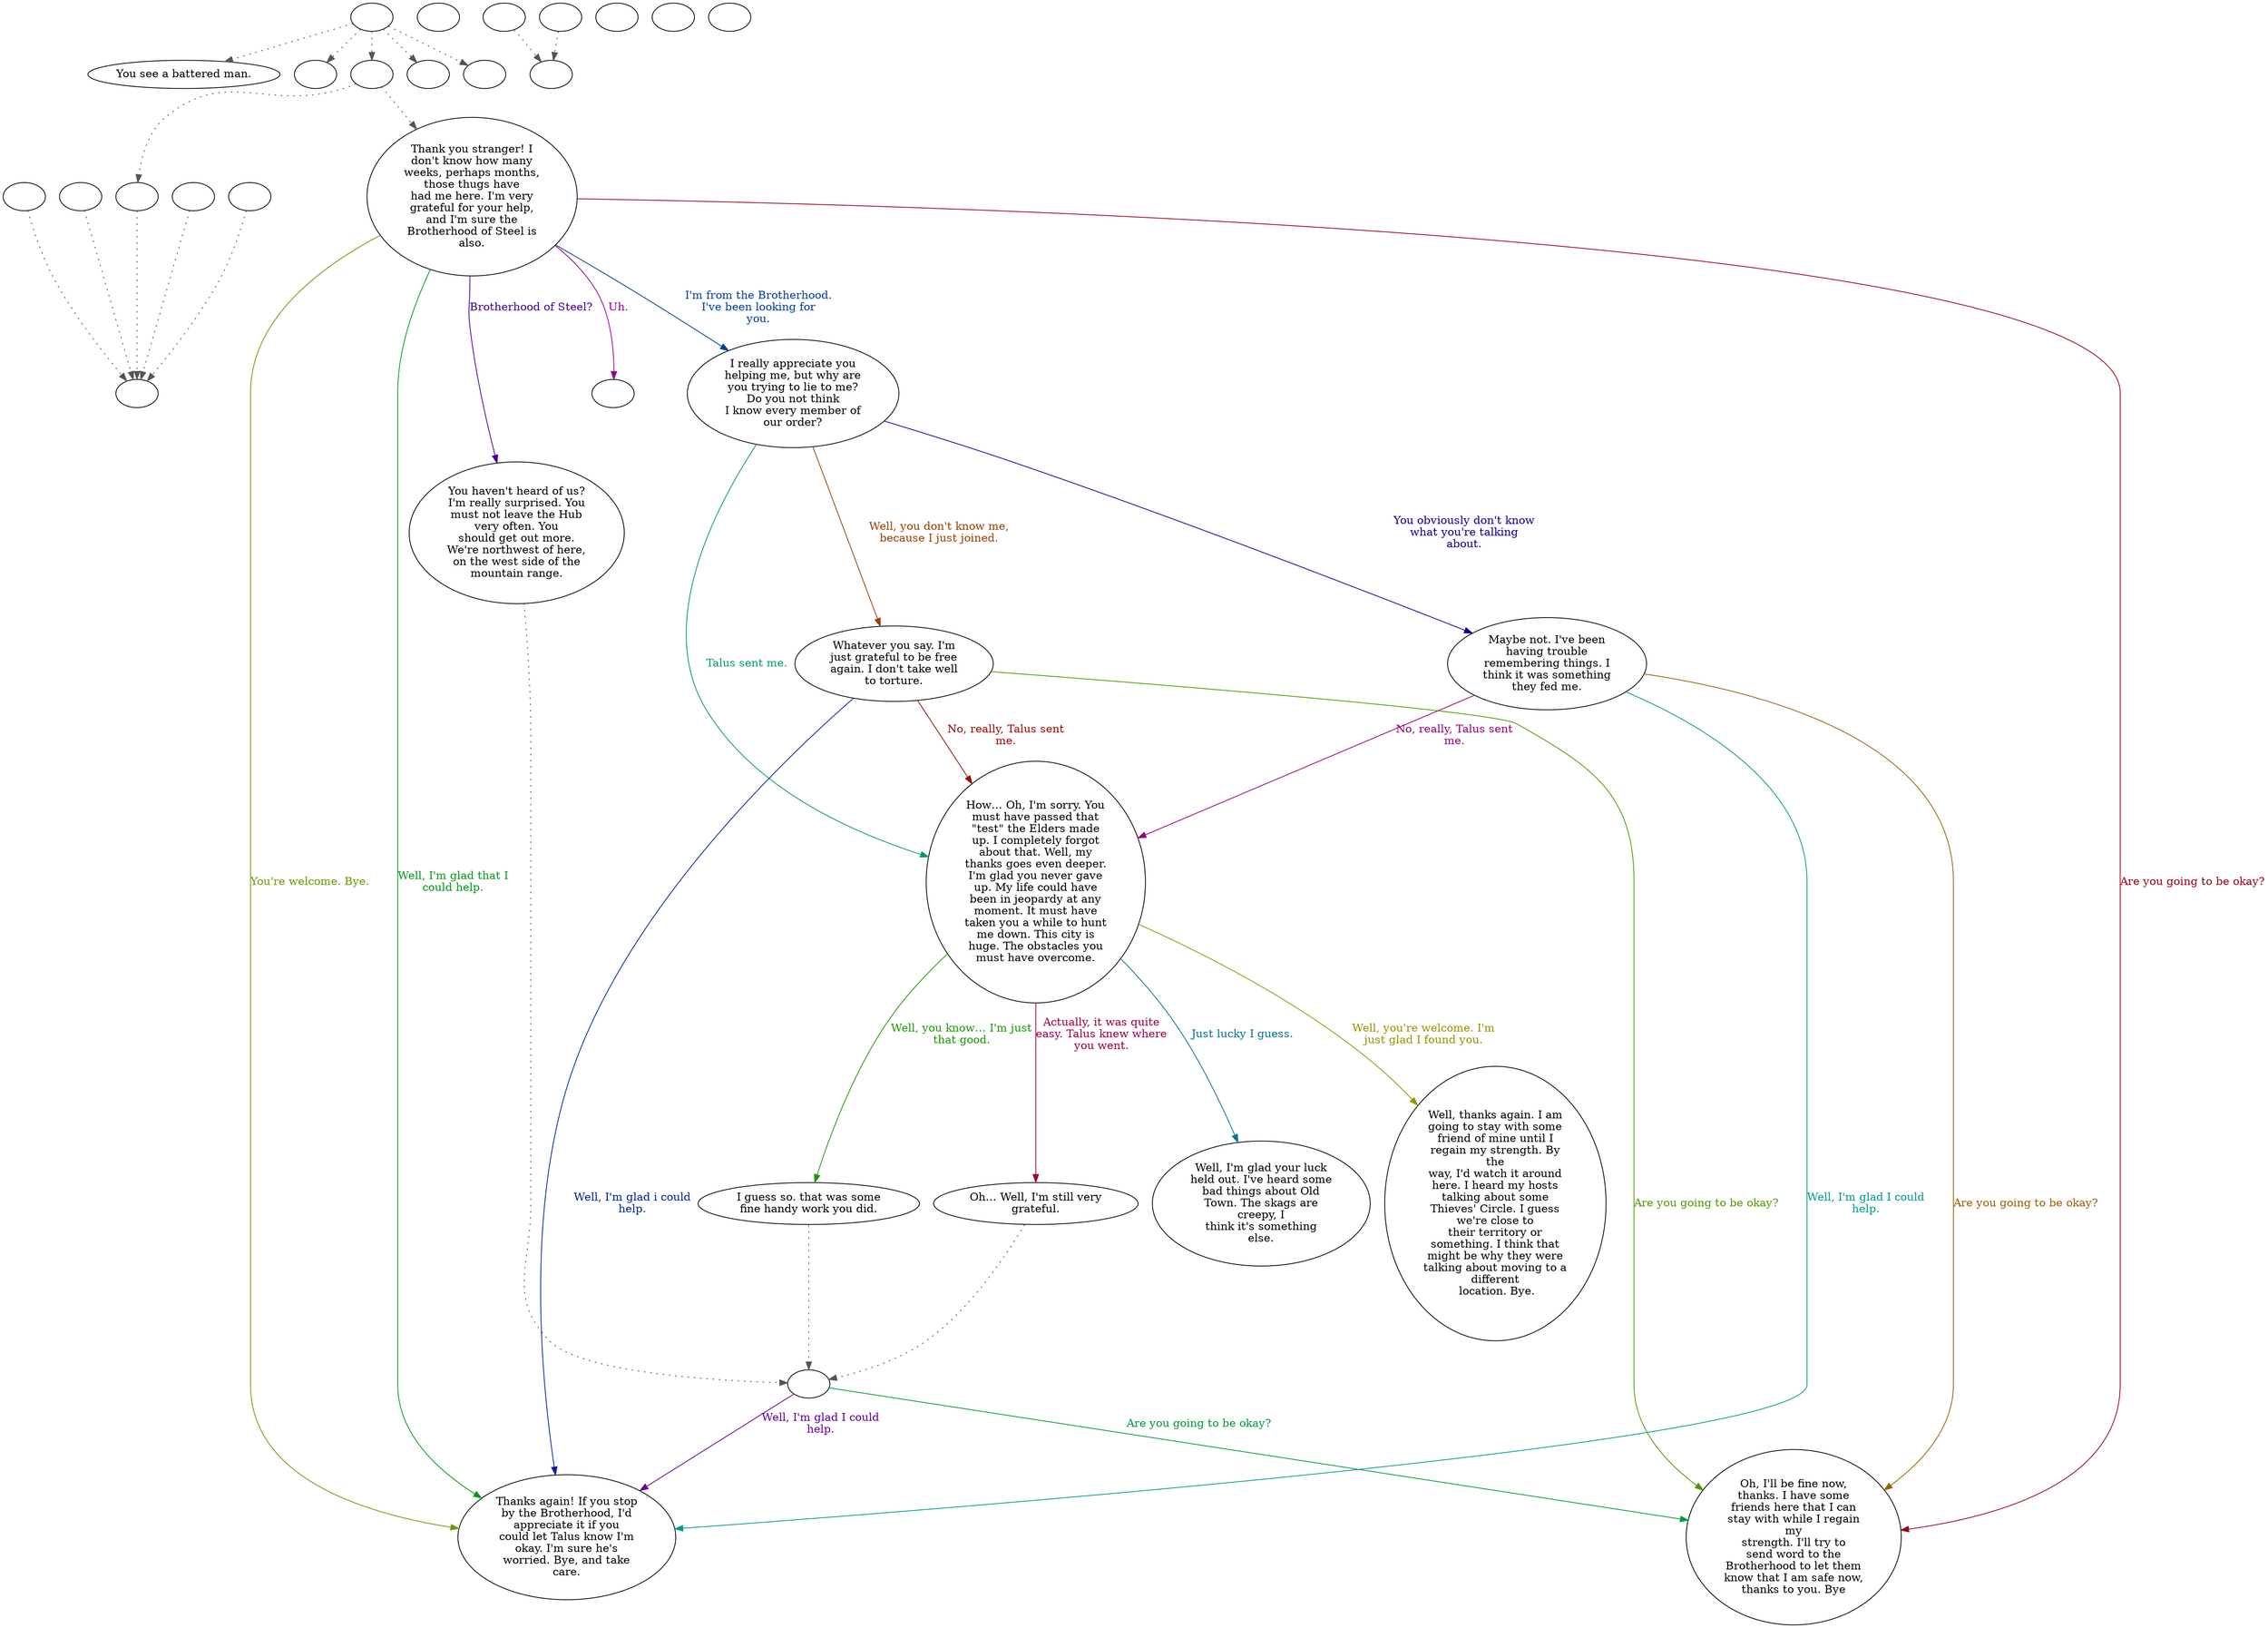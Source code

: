 digraph MISSBRO {
  "start" [style=filled       fillcolor="#FFFFFF"       color="#000000"]
  "start" -> "look_at_p_proc" [style=dotted color="#555555"]
  "start" -> "pickup_p_proc" [style=dotted color="#555555"]
  "start" -> "talk_p_proc" [style=dotted color="#555555"]
  "start" -> "critter_p_proc" [style=dotted color="#555555"]
  "start" -> "destroy_p_proc" [style=dotted color="#555555"]
  "start" [label=""]
  "combat" [style=filled       fillcolor="#FFFFFF"       color="#000000"]
  "combat" [label=""]
  "critter_p_proc" [style=filled       fillcolor="#FFFFFF"       color="#000000"]
  "critter_p_proc" [label=""]
  "pickup_p_proc" [style=filled       fillcolor="#FFFFFF"       color="#000000"]
  "pickup_p_proc" [label=""]
  "talk_p_proc" [style=filled       fillcolor="#FFFFFF"       color="#000000"]
  "talk_p_proc" -> "get_reaction" [style=dotted color="#555555"]
  "talk_p_proc" -> "Brother00" [style=dotted color="#555555"]
  "talk_p_proc" [label=""]
  "destroy_p_proc" [style=filled       fillcolor="#FFFFFF"       color="#000000"]
  "destroy_p_proc" [label=""]
  "look_at_p_proc" [style=filled       fillcolor="#FFFFFF"       color="#000000"]
  "look_at_p_proc" [label="You see a battered man."]
  "Brother00" [style=filled       fillcolor="#FFFFFF"       color="#000000"]
  "Brother00" [label="Thank you stranger! I\ndon't know how many\nweeks, perhaps months,\nthose thugs have\nhad me here. I'm very\ngrateful for your help,\nand I'm sure the\nBrotherhood of Steel is\nalso."]
  "Brother00" -> "Brother01" [label="Brotherhood of Steel?" color="#460099" fontcolor="#460099"]
  "Brother00" -> "Brother03" [label="Well, I'm glad that I\ncould help." color="#009919" fontcolor="#009919"]
  "Brother00" -> "Brother04" [label="Are you going to be okay?" color="#990014" fontcolor="#990014"]
  "Brother00" -> "Brother02" [label="I'm from the Brotherhood.\nI've been looking for\nyou." color="#004099" fontcolor="#004099"]
  "Brother00" -> "Brother03" [label="You're welcome. Bye." color="#6D9900" fontcolor="#6D9900"]
  "Brother00" -> "BrotherEnd" [label="Uh." color="#980099" fontcolor="#980099"]
  "Brother01" [style=filled       fillcolor="#FFFFFF"       color="#000000"]
  "Brother01" -> "Brother08" [style=dotted color="#555555"]
  "Brother01" [label="You haven't heard of us?\nI'm really surprised. You\nmust not leave the Hub\nvery often. You\nshould get out more.\nWe're northwest of here,\non the west side of the\nmountain range."]
  "Brother02" [style=filled       fillcolor="#FFFFFF"       color="#000000"]
  "Brother02" [label="I really appreciate you\nhelping me, but why are\nyou trying to lie to me?\nDo you not think\nI know every member of\nour order?"]
  "Brother02" -> "Brother05" [label="Talus sent me." color="#00996C" fontcolor="#00996C"]
  "Brother02" -> "Brother11" [label="Well, you don't know me,\nbecause I just joined." color="#993F00" fontcolor="#993F00"]
  "Brother02" -> "Brother12" [label="You obviously don't know\nwhat you're talking\nabout." color="#120099" fontcolor="#120099"]
  "Brother03" [style=filled       fillcolor="#FFFFFF"       color="#000000"]
  "Brother03" [label="Thanks again! If you stop\nby the Brotherhood, I'd\nappreciate it if you\ncould let Talus know I'm\nokay. I'm sure he's\nworried. Bye, and take\ncare."]
  "Brother04" [style=filled       fillcolor="#FFFFFF"       color="#000000"]
  "Brother04" [label="Oh, I'll be fine now,\nthanks. I have some\nfriends here that I can\nstay with while I regain\nmy\nstrength. I'll try to\nsend word to the\nBrotherhood to let them\nknow that I am safe now,\nthanks to you. Bye"]
  "Brother05" [style=filled       fillcolor="#FFFFFF"       color="#000000"]
  "Brother05" [label="How… Oh, I'm sorry. You\nmust have passed that\n\"test\" the Elders made\nup. I completely forgot\nabout that. Well, my\nthanks goes even deeper.\nI'm glad you never gave\nup. My life could have\nbeen in jeopardy at any\nmoment. It must have\ntaken you a while to hunt\nme down. This city is\nhuge. The obstacles you\nmust have overcome."]
  "Brother05" -> "Brother07" [label="Well, you know… I'm just\nthat good." color="#1A9900" fontcolor="#1A9900"]
  "Brother05" -> "Brother06" [label="Actually, it was quite\neasy. Talus knew where\nyou went." color="#990047" fontcolor="#990047"]
  "Brother05" -> "Brother10" [label="Just lucky I guess." color="#007499" fontcolor="#007499"]
  "Brother05" -> "Brother09" [label="Well, you're welcome. I'm\njust glad I found you." color="#999200" fontcolor="#999200"]
  "Brother06" [style=filled       fillcolor="#FFFFFF"       color="#000000"]
  "Brother06" -> "Brother08" [style=dotted color="#555555"]
  "Brother06" [label="Oh… Well, I'm still very\ngrateful."]
  "Brother07" [style=filled       fillcolor="#FFFFFF"       color="#000000"]
  "Brother07" -> "Brother08" [style=dotted color="#555555"]
  "Brother07" [label="I guess so. that was some\nfine handy work you did."]
  "Brother08" [style=filled       fillcolor="#FFFFFF"       color="#000000"]
  "Brother08" [label=""]
  "Brother08" -> "Brother03" [label="Well, I'm glad I could\nhelp." color="#650099" fontcolor="#650099"]
  "Brother08" -> "Brother04" [label="Are you going to be okay?" color="#009939" fontcolor="#009939"]
  "Brother09" [style=filled       fillcolor="#FFFFFF"       color="#000000"]
  "Brother09" [label="Well, thanks again. I am\ngoing to stay with some\nfriend of mine until I\nregain my strength. By\nthe\nway, I'd watch it around\nhere. I heard my hosts\ntalking about some\nThieves' Circle. I guess\nwe're close to\ntheir territory or\nsomething. I think that\nmight be why they were\ntalking about moving to a\ndifferent\n location. Bye."]
  "Brother10" [style=filled       fillcolor="#FFFFFF"       color="#000000"]
  "Brother10" [label="Well, I'm glad your luck\nheld out. I've heard some\nbad things about Old\nTown. The skags are\ncreepy, I\nthink it's something\nelse."]
  "Brother11" [style=filled       fillcolor="#FFFFFF"       color="#000000"]
  "Brother11" [label="Whatever you say. I'm\njust grateful to be free\nagain. I don't take well\nto torture."]
  "Brother11" -> "Brother05" [label="No, really, Talus sent\nme." color="#990C00" fontcolor="#990C00"]
  "Brother11" -> "Brother03" [label="Well, I'm glad i could\nhelp." color="#002199" fontcolor="#002199"]
  "Brother11" -> "Brother04" [label="Are you going to be okay?" color="#4D9900" fontcolor="#4D9900"]
  "Brother12" [style=filled       fillcolor="#FFFFFF"       color="#000000"]
  "Brother12" [label="Maybe not. I've been\nhaving trouble\nremembering things. I\nthink it was something\nthey fed me."]
  "Brother12" -> "Brother05" [label="No, really, Talus sent\nme." color="#99007A" fontcolor="#99007A"]
  "Brother12" -> "Brother03" [label="Well, I'm glad I could\nhelp." color="#00998B" fontcolor="#00998B"]
  "Brother12" -> "Brother04" [label="Are you going to be okay?" color="#995F00" fontcolor="#995F00"]
  "BrotherEnd" [style=filled       fillcolor="#FFFFFF"       color="#000000"]
  "BrotherEnd" [label=""]
  "get_reaction" [style=filled       fillcolor="#FFFFFF"       color="#000000"]
  "get_reaction" -> "ReactToLevel" [style=dotted color="#555555"]
  "get_reaction" [label=""]
  "ReactToLevel" [style=filled       fillcolor="#FFFFFF"       color="#000000"]
  "ReactToLevel" [label=""]
  "LevelToReact" [style=filled       fillcolor="#FFFFFF"       color="#000000"]
  "LevelToReact" [label=""]
  "UpReact" [style=filled       fillcolor="#FFFFFF"       color="#000000"]
  "UpReact" -> "ReactToLevel" [style=dotted color="#555555"]
  "UpReact" [label=""]
  "DownReact" [style=filled       fillcolor="#FFFFFF"       color="#000000"]
  "DownReact" -> "ReactToLevel" [style=dotted color="#555555"]
  "DownReact" [label=""]
  "BottomReact" [style=filled       fillcolor="#FFFFFF"       color="#000000"]
  "BottomReact" [label=""]
  "TopReact" [style=filled       fillcolor="#FFFFFF"       color="#000000"]
  "TopReact" [label=""]
  "BigUpReact" [style=filled       fillcolor="#FFFFFF"       color="#000000"]
  "BigUpReact" -> "ReactToLevel" [style=dotted color="#555555"]
  "BigUpReact" [label=""]
  "BigDownReact" [style=filled       fillcolor="#FFFFFF"       color="#000000"]
  "BigDownReact" -> "ReactToLevel" [style=dotted color="#555555"]
  "BigDownReact" [label=""]
  "UpReactLevel" [style=filled       fillcolor="#FFFFFF"       color="#000000"]
  "UpReactLevel" -> "LevelToReact" [style=dotted color="#555555"]
  "UpReactLevel" [label=""]
  "DownReactLevel" [style=filled       fillcolor="#FFFFFF"       color="#000000"]
  "DownReactLevel" -> "LevelToReact" [style=dotted color="#555555"]
  "DownReactLevel" [label=""]
  "Goodbyes" [style=filled       fillcolor="#FFFFFF"       color="#000000"]
  "Goodbyes" [label=""]
}